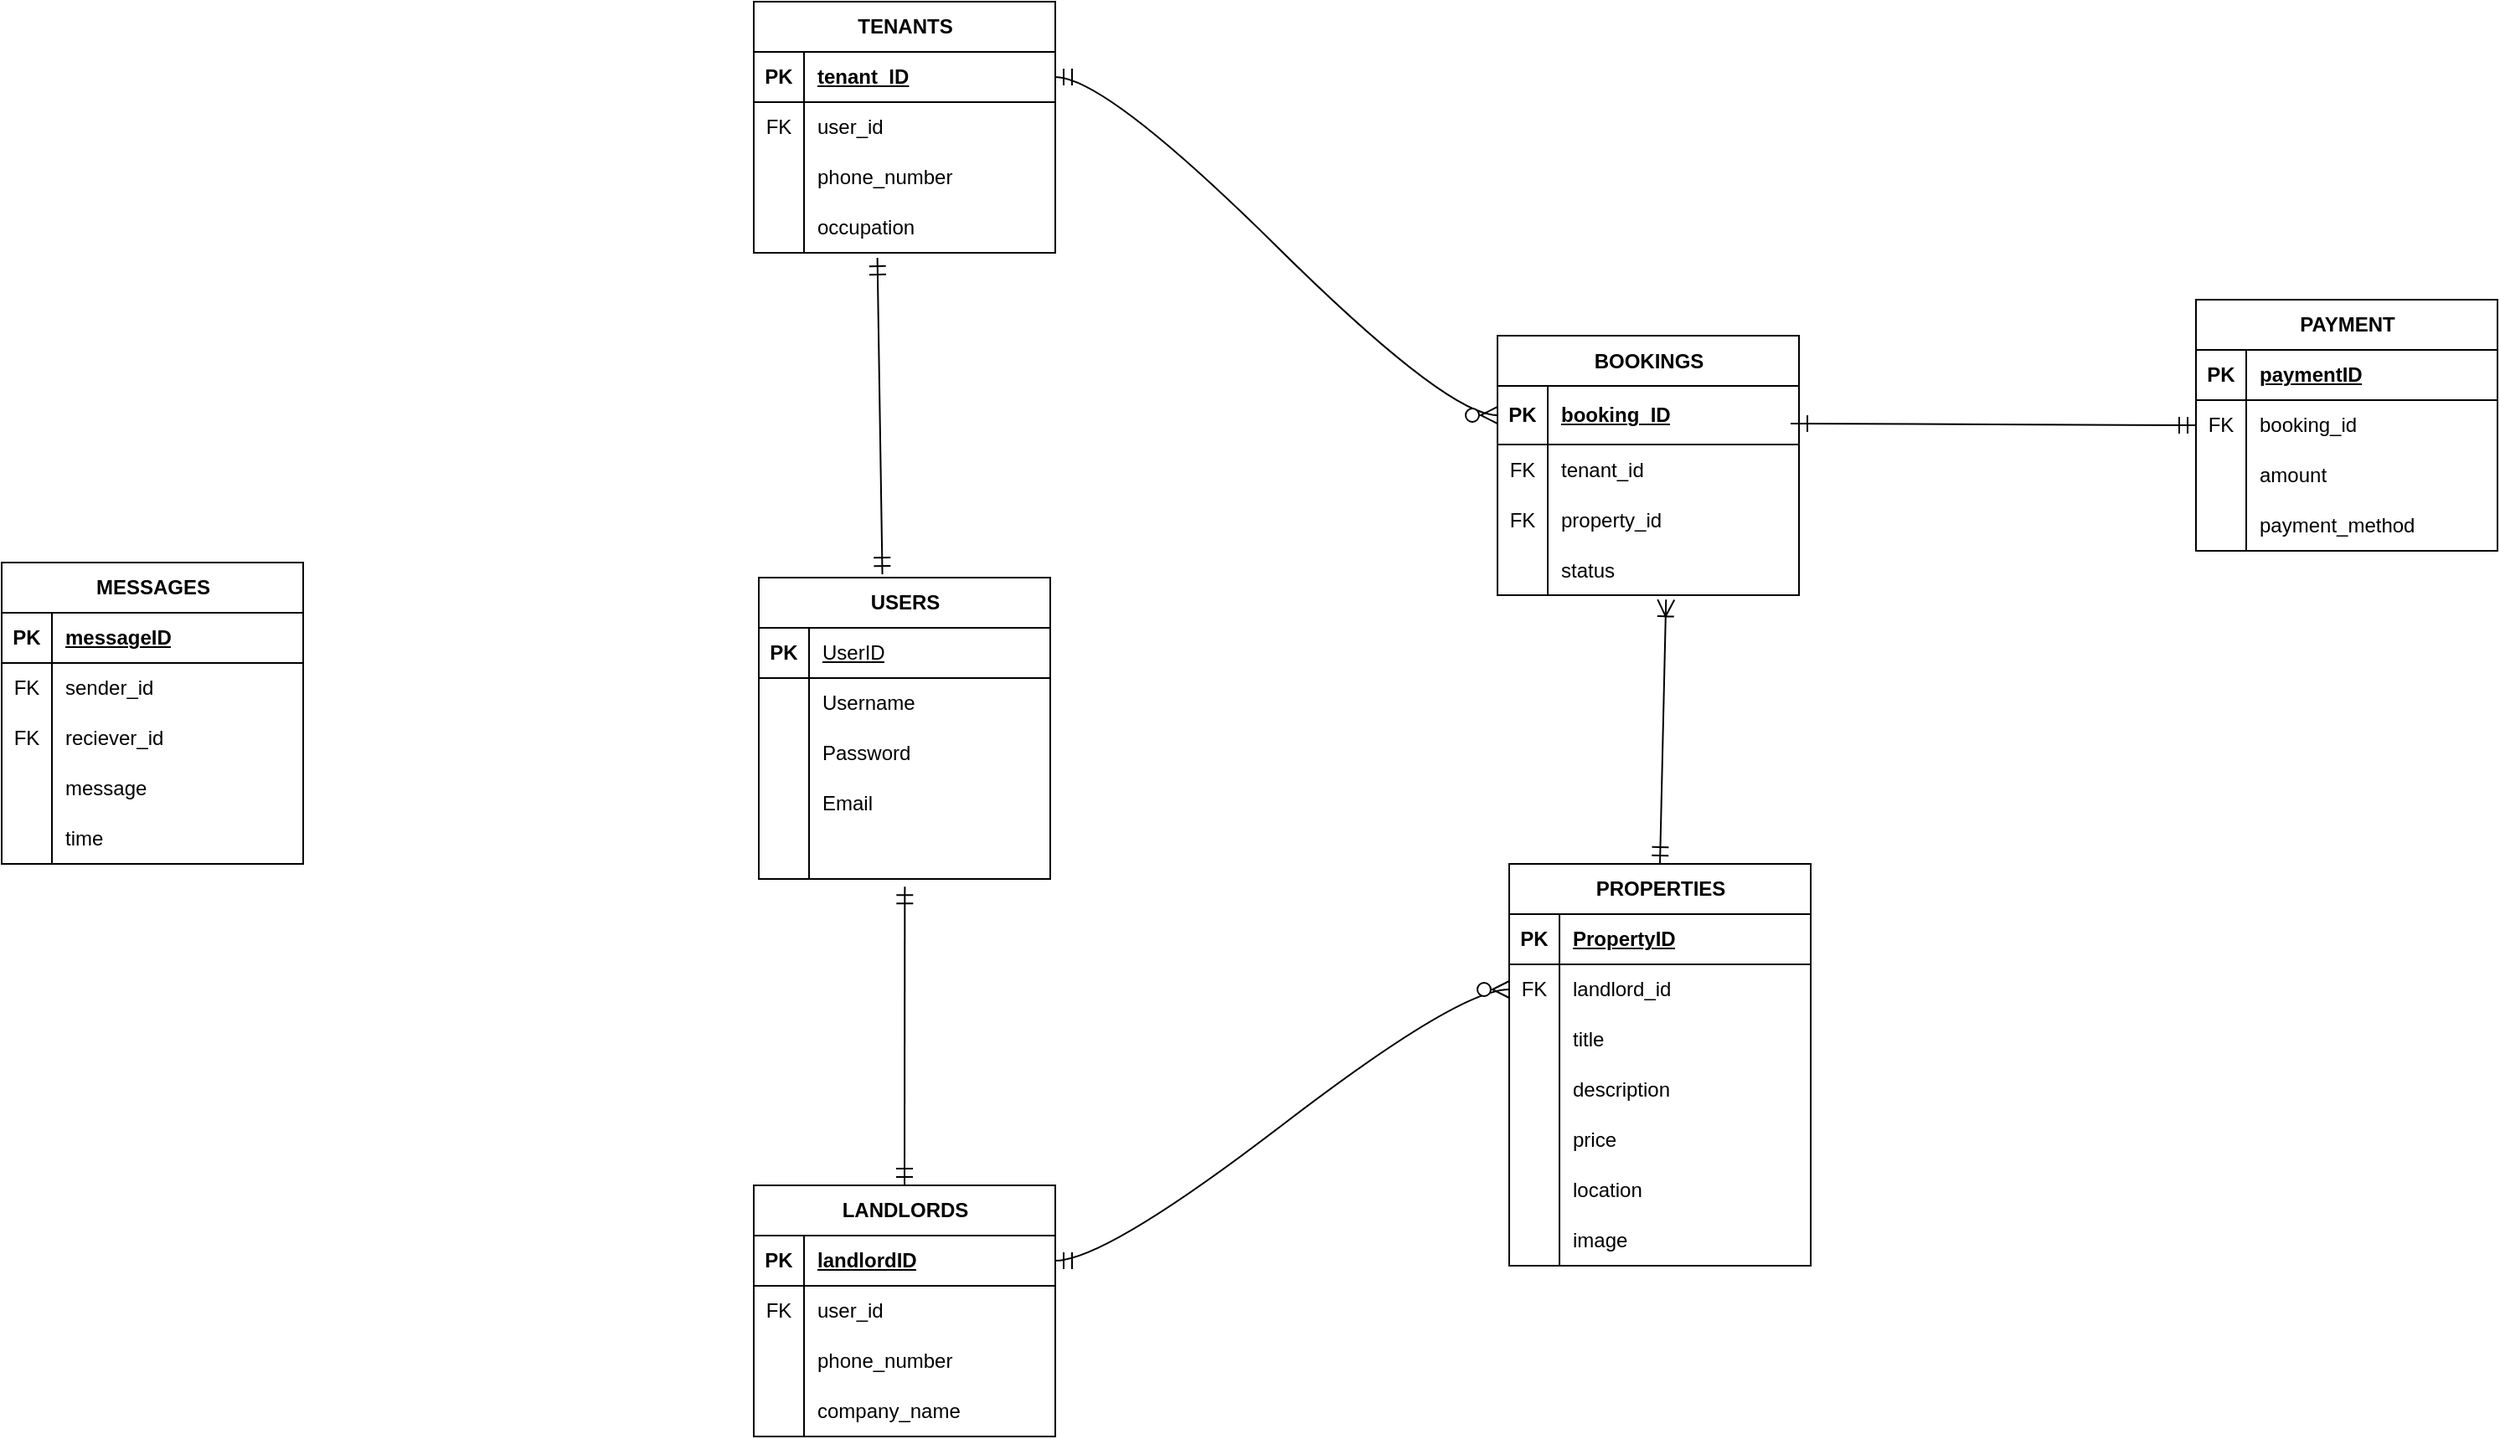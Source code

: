 <mxfile version="26.2.12">
  <diagram name="Page-1" id="bL6mnEw5N5MJRJalQswi">
    <mxGraphModel dx="3236" dy="1549" grid="0" gridSize="10" guides="1" tooltips="1" connect="1" arrows="1" fold="1" page="0" pageScale="1" pageWidth="850" pageHeight="1100" math="0" shadow="0">
      <root>
        <mxCell id="0" />
        <mxCell id="1" parent="0" />
        <mxCell id="bXJoFCxg1fpCv6aaOaiF-18" value="PROPERTIES" style="shape=table;startSize=30;container=1;collapsible=1;childLayout=tableLayout;fixedRows=1;rowLines=0;fontStyle=1;align=center;resizeLast=1;html=1;" vertex="1" parent="1">
          <mxGeometry x="-69" y="135" width="180" height="240" as="geometry" />
        </mxCell>
        <mxCell id="bXJoFCxg1fpCv6aaOaiF-19" value="" style="shape=tableRow;horizontal=0;startSize=0;swimlaneHead=0;swimlaneBody=0;fillColor=none;collapsible=0;dropTarget=0;points=[[0,0.5],[1,0.5]];portConstraint=eastwest;top=0;left=0;right=0;bottom=1;" vertex="1" parent="bXJoFCxg1fpCv6aaOaiF-18">
          <mxGeometry y="30" width="180" height="30" as="geometry" />
        </mxCell>
        <mxCell id="bXJoFCxg1fpCv6aaOaiF-20" value="PK" style="shape=partialRectangle;connectable=0;fillColor=none;top=0;left=0;bottom=0;right=0;fontStyle=1;overflow=hidden;whiteSpace=wrap;html=1;" vertex="1" parent="bXJoFCxg1fpCv6aaOaiF-19">
          <mxGeometry width="30" height="30" as="geometry">
            <mxRectangle width="30" height="30" as="alternateBounds" />
          </mxGeometry>
        </mxCell>
        <mxCell id="bXJoFCxg1fpCv6aaOaiF-21" value="PropertyID" style="shape=partialRectangle;connectable=0;fillColor=none;top=0;left=0;bottom=0;right=0;align=left;spacingLeft=6;fontStyle=5;overflow=hidden;whiteSpace=wrap;html=1;" vertex="1" parent="bXJoFCxg1fpCv6aaOaiF-19">
          <mxGeometry x="30" width="150" height="30" as="geometry">
            <mxRectangle width="150" height="30" as="alternateBounds" />
          </mxGeometry>
        </mxCell>
        <mxCell id="bXJoFCxg1fpCv6aaOaiF-22" value="" style="shape=tableRow;horizontal=0;startSize=0;swimlaneHead=0;swimlaneBody=0;fillColor=none;collapsible=0;dropTarget=0;points=[[0,0.5],[1,0.5]];portConstraint=eastwest;top=0;left=0;right=0;bottom=0;" vertex="1" parent="bXJoFCxg1fpCv6aaOaiF-18">
          <mxGeometry y="60" width="180" height="30" as="geometry" />
        </mxCell>
        <mxCell id="bXJoFCxg1fpCv6aaOaiF-23" value="FK" style="shape=partialRectangle;connectable=0;fillColor=none;top=0;left=0;bottom=0;right=0;editable=1;overflow=hidden;whiteSpace=wrap;html=1;" vertex="1" parent="bXJoFCxg1fpCv6aaOaiF-22">
          <mxGeometry width="30" height="30" as="geometry">
            <mxRectangle width="30" height="30" as="alternateBounds" />
          </mxGeometry>
        </mxCell>
        <mxCell id="bXJoFCxg1fpCv6aaOaiF-24" value="landlord_id" style="shape=partialRectangle;connectable=0;fillColor=none;top=0;left=0;bottom=0;right=0;align=left;spacingLeft=6;overflow=hidden;whiteSpace=wrap;html=1;" vertex="1" parent="bXJoFCxg1fpCv6aaOaiF-22">
          <mxGeometry x="30" width="150" height="30" as="geometry">
            <mxRectangle width="150" height="30" as="alternateBounds" />
          </mxGeometry>
        </mxCell>
        <mxCell id="bXJoFCxg1fpCv6aaOaiF-25" value="" style="shape=tableRow;horizontal=0;startSize=0;swimlaneHead=0;swimlaneBody=0;fillColor=none;collapsible=0;dropTarget=0;points=[[0,0.5],[1,0.5]];portConstraint=eastwest;top=0;left=0;right=0;bottom=0;" vertex="1" parent="bXJoFCxg1fpCv6aaOaiF-18">
          <mxGeometry y="90" width="180" height="30" as="geometry" />
        </mxCell>
        <mxCell id="bXJoFCxg1fpCv6aaOaiF-26" value="" style="shape=partialRectangle;connectable=0;fillColor=none;top=0;left=0;bottom=0;right=0;editable=1;overflow=hidden;whiteSpace=wrap;html=1;" vertex="1" parent="bXJoFCxg1fpCv6aaOaiF-25">
          <mxGeometry width="30" height="30" as="geometry">
            <mxRectangle width="30" height="30" as="alternateBounds" />
          </mxGeometry>
        </mxCell>
        <mxCell id="bXJoFCxg1fpCv6aaOaiF-27" value="title" style="shape=partialRectangle;connectable=0;fillColor=none;top=0;left=0;bottom=0;right=0;align=left;spacingLeft=6;overflow=hidden;whiteSpace=wrap;html=1;" vertex="1" parent="bXJoFCxg1fpCv6aaOaiF-25">
          <mxGeometry x="30" width="150" height="30" as="geometry">
            <mxRectangle width="150" height="30" as="alternateBounds" />
          </mxGeometry>
        </mxCell>
        <mxCell id="bXJoFCxg1fpCv6aaOaiF-28" value="" style="shape=tableRow;horizontal=0;startSize=0;swimlaneHead=0;swimlaneBody=0;fillColor=none;collapsible=0;dropTarget=0;points=[[0,0.5],[1,0.5]];portConstraint=eastwest;top=0;left=0;right=0;bottom=0;" vertex="1" parent="bXJoFCxg1fpCv6aaOaiF-18">
          <mxGeometry y="120" width="180" height="30" as="geometry" />
        </mxCell>
        <mxCell id="bXJoFCxg1fpCv6aaOaiF-29" value="" style="shape=partialRectangle;connectable=0;fillColor=none;top=0;left=0;bottom=0;right=0;editable=1;overflow=hidden;whiteSpace=wrap;html=1;" vertex="1" parent="bXJoFCxg1fpCv6aaOaiF-28">
          <mxGeometry width="30" height="30" as="geometry">
            <mxRectangle width="30" height="30" as="alternateBounds" />
          </mxGeometry>
        </mxCell>
        <mxCell id="bXJoFCxg1fpCv6aaOaiF-30" value="description" style="shape=partialRectangle;connectable=0;fillColor=none;top=0;left=0;bottom=0;right=0;align=left;spacingLeft=6;overflow=hidden;whiteSpace=wrap;html=1;" vertex="1" parent="bXJoFCxg1fpCv6aaOaiF-28">
          <mxGeometry x="30" width="150" height="30" as="geometry">
            <mxRectangle width="150" height="30" as="alternateBounds" />
          </mxGeometry>
        </mxCell>
        <mxCell id="bXJoFCxg1fpCv6aaOaiF-50" value="" style="shape=tableRow;horizontal=0;startSize=0;swimlaneHead=0;swimlaneBody=0;fillColor=none;collapsible=0;dropTarget=0;points=[[0,0.5],[1,0.5]];portConstraint=eastwest;top=0;left=0;right=0;bottom=0;" vertex="1" parent="bXJoFCxg1fpCv6aaOaiF-18">
          <mxGeometry y="150" width="180" height="30" as="geometry" />
        </mxCell>
        <mxCell id="bXJoFCxg1fpCv6aaOaiF-51" value="" style="shape=partialRectangle;connectable=0;fillColor=none;top=0;left=0;bottom=0;right=0;editable=1;overflow=hidden;whiteSpace=wrap;html=1;" vertex="1" parent="bXJoFCxg1fpCv6aaOaiF-50">
          <mxGeometry width="30" height="30" as="geometry">
            <mxRectangle width="30" height="30" as="alternateBounds" />
          </mxGeometry>
        </mxCell>
        <mxCell id="bXJoFCxg1fpCv6aaOaiF-52" value="price" style="shape=partialRectangle;connectable=0;fillColor=none;top=0;left=0;bottom=0;right=0;align=left;spacingLeft=6;overflow=hidden;whiteSpace=wrap;html=1;" vertex="1" parent="bXJoFCxg1fpCv6aaOaiF-50">
          <mxGeometry x="30" width="150" height="30" as="geometry">
            <mxRectangle width="150" height="30" as="alternateBounds" />
          </mxGeometry>
        </mxCell>
        <mxCell id="bXJoFCxg1fpCv6aaOaiF-53" value="" style="shape=tableRow;horizontal=0;startSize=0;swimlaneHead=0;swimlaneBody=0;fillColor=none;collapsible=0;dropTarget=0;points=[[0,0.5],[1,0.5]];portConstraint=eastwest;top=0;left=0;right=0;bottom=0;" vertex="1" parent="bXJoFCxg1fpCv6aaOaiF-18">
          <mxGeometry y="180" width="180" height="30" as="geometry" />
        </mxCell>
        <mxCell id="bXJoFCxg1fpCv6aaOaiF-54" value="" style="shape=partialRectangle;connectable=0;fillColor=none;top=0;left=0;bottom=0;right=0;editable=1;overflow=hidden;whiteSpace=wrap;html=1;" vertex="1" parent="bXJoFCxg1fpCv6aaOaiF-53">
          <mxGeometry width="30" height="30" as="geometry">
            <mxRectangle width="30" height="30" as="alternateBounds" />
          </mxGeometry>
        </mxCell>
        <mxCell id="bXJoFCxg1fpCv6aaOaiF-55" value="location" style="shape=partialRectangle;connectable=0;fillColor=none;top=0;left=0;bottom=0;right=0;align=left;spacingLeft=6;overflow=hidden;whiteSpace=wrap;html=1;" vertex="1" parent="bXJoFCxg1fpCv6aaOaiF-53">
          <mxGeometry x="30" width="150" height="30" as="geometry">
            <mxRectangle width="150" height="30" as="alternateBounds" />
          </mxGeometry>
        </mxCell>
        <mxCell id="bXJoFCxg1fpCv6aaOaiF-56" value="" style="shape=tableRow;horizontal=0;startSize=0;swimlaneHead=0;swimlaneBody=0;fillColor=none;collapsible=0;dropTarget=0;points=[[0,0.5],[1,0.5]];portConstraint=eastwest;top=0;left=0;right=0;bottom=0;" vertex="1" parent="bXJoFCxg1fpCv6aaOaiF-18">
          <mxGeometry y="210" width="180" height="30" as="geometry" />
        </mxCell>
        <mxCell id="bXJoFCxg1fpCv6aaOaiF-57" value="" style="shape=partialRectangle;connectable=0;fillColor=none;top=0;left=0;bottom=0;right=0;editable=1;overflow=hidden;whiteSpace=wrap;html=1;" vertex="1" parent="bXJoFCxg1fpCv6aaOaiF-56">
          <mxGeometry width="30" height="30" as="geometry">
            <mxRectangle width="30" height="30" as="alternateBounds" />
          </mxGeometry>
        </mxCell>
        <mxCell id="bXJoFCxg1fpCv6aaOaiF-58" value="image" style="shape=partialRectangle;connectable=0;fillColor=none;top=0;left=0;bottom=0;right=0;align=left;spacingLeft=6;overflow=hidden;whiteSpace=wrap;html=1;" vertex="1" parent="bXJoFCxg1fpCv6aaOaiF-56">
          <mxGeometry x="30" width="150" height="30" as="geometry">
            <mxRectangle width="150" height="30" as="alternateBounds" />
          </mxGeometry>
        </mxCell>
        <mxCell id="bXJoFCxg1fpCv6aaOaiF-59" value="PAYMENT" style="shape=table;startSize=30;container=1;collapsible=1;childLayout=tableLayout;fixedRows=1;rowLines=0;fontStyle=1;align=center;resizeLast=1;html=1;" vertex="1" parent="1">
          <mxGeometry x="341" y="-202" width="180" height="150" as="geometry" />
        </mxCell>
        <mxCell id="bXJoFCxg1fpCv6aaOaiF-60" value="" style="shape=tableRow;horizontal=0;startSize=0;swimlaneHead=0;swimlaneBody=0;fillColor=none;collapsible=0;dropTarget=0;points=[[0,0.5],[1,0.5]];portConstraint=eastwest;top=0;left=0;right=0;bottom=1;" vertex="1" parent="bXJoFCxg1fpCv6aaOaiF-59">
          <mxGeometry y="30" width="180" height="30" as="geometry" />
        </mxCell>
        <mxCell id="bXJoFCxg1fpCv6aaOaiF-61" value="PK" style="shape=partialRectangle;connectable=0;fillColor=none;top=0;left=0;bottom=0;right=0;fontStyle=1;overflow=hidden;whiteSpace=wrap;html=1;" vertex="1" parent="bXJoFCxg1fpCv6aaOaiF-60">
          <mxGeometry width="30" height="30" as="geometry">
            <mxRectangle width="30" height="30" as="alternateBounds" />
          </mxGeometry>
        </mxCell>
        <mxCell id="bXJoFCxg1fpCv6aaOaiF-62" value="paymentID" style="shape=partialRectangle;connectable=0;fillColor=none;top=0;left=0;bottom=0;right=0;align=left;spacingLeft=6;fontStyle=5;overflow=hidden;whiteSpace=wrap;html=1;" vertex="1" parent="bXJoFCxg1fpCv6aaOaiF-60">
          <mxGeometry x="30" width="150" height="30" as="geometry">
            <mxRectangle width="150" height="30" as="alternateBounds" />
          </mxGeometry>
        </mxCell>
        <mxCell id="bXJoFCxg1fpCv6aaOaiF-63" value="" style="shape=tableRow;horizontal=0;startSize=0;swimlaneHead=0;swimlaneBody=0;fillColor=none;collapsible=0;dropTarget=0;points=[[0,0.5],[1,0.5]];portConstraint=eastwest;top=0;left=0;right=0;bottom=0;" vertex="1" parent="bXJoFCxg1fpCv6aaOaiF-59">
          <mxGeometry y="60" width="180" height="30" as="geometry" />
        </mxCell>
        <mxCell id="bXJoFCxg1fpCv6aaOaiF-64" value="FK" style="shape=partialRectangle;connectable=0;fillColor=none;top=0;left=0;bottom=0;right=0;editable=1;overflow=hidden;whiteSpace=wrap;html=1;" vertex="1" parent="bXJoFCxg1fpCv6aaOaiF-63">
          <mxGeometry width="30" height="30" as="geometry">
            <mxRectangle width="30" height="30" as="alternateBounds" />
          </mxGeometry>
        </mxCell>
        <mxCell id="bXJoFCxg1fpCv6aaOaiF-65" value="booking_id" style="shape=partialRectangle;connectable=0;fillColor=none;top=0;left=0;bottom=0;right=0;align=left;spacingLeft=6;overflow=hidden;whiteSpace=wrap;html=1;" vertex="1" parent="bXJoFCxg1fpCv6aaOaiF-63">
          <mxGeometry x="30" width="150" height="30" as="geometry">
            <mxRectangle width="150" height="30" as="alternateBounds" />
          </mxGeometry>
        </mxCell>
        <mxCell id="bXJoFCxg1fpCv6aaOaiF-66" value="" style="shape=tableRow;horizontal=0;startSize=0;swimlaneHead=0;swimlaneBody=0;fillColor=none;collapsible=0;dropTarget=0;points=[[0,0.5],[1,0.5]];portConstraint=eastwest;top=0;left=0;right=0;bottom=0;" vertex="1" parent="bXJoFCxg1fpCv6aaOaiF-59">
          <mxGeometry y="90" width="180" height="30" as="geometry" />
        </mxCell>
        <mxCell id="bXJoFCxg1fpCv6aaOaiF-67" value="" style="shape=partialRectangle;connectable=0;fillColor=none;top=0;left=0;bottom=0;right=0;editable=1;overflow=hidden;whiteSpace=wrap;html=1;" vertex="1" parent="bXJoFCxg1fpCv6aaOaiF-66">
          <mxGeometry width="30" height="30" as="geometry">
            <mxRectangle width="30" height="30" as="alternateBounds" />
          </mxGeometry>
        </mxCell>
        <mxCell id="bXJoFCxg1fpCv6aaOaiF-68" value="amount" style="shape=partialRectangle;connectable=0;fillColor=none;top=0;left=0;bottom=0;right=0;align=left;spacingLeft=6;overflow=hidden;whiteSpace=wrap;html=1;" vertex="1" parent="bXJoFCxg1fpCv6aaOaiF-66">
          <mxGeometry x="30" width="150" height="30" as="geometry">
            <mxRectangle width="150" height="30" as="alternateBounds" />
          </mxGeometry>
        </mxCell>
        <mxCell id="bXJoFCxg1fpCv6aaOaiF-69" value="" style="shape=tableRow;horizontal=0;startSize=0;swimlaneHead=0;swimlaneBody=0;fillColor=none;collapsible=0;dropTarget=0;points=[[0,0.5],[1,0.5]];portConstraint=eastwest;top=0;left=0;right=0;bottom=0;" vertex="1" parent="bXJoFCxg1fpCv6aaOaiF-59">
          <mxGeometry y="120" width="180" height="30" as="geometry" />
        </mxCell>
        <mxCell id="bXJoFCxg1fpCv6aaOaiF-70" value="" style="shape=partialRectangle;connectable=0;fillColor=none;top=0;left=0;bottom=0;right=0;editable=1;overflow=hidden;whiteSpace=wrap;html=1;" vertex="1" parent="bXJoFCxg1fpCv6aaOaiF-69">
          <mxGeometry width="30" height="30" as="geometry">
            <mxRectangle width="30" height="30" as="alternateBounds" />
          </mxGeometry>
        </mxCell>
        <mxCell id="bXJoFCxg1fpCv6aaOaiF-71" value="payment_method" style="shape=partialRectangle;connectable=0;fillColor=none;top=0;left=0;bottom=0;right=0;align=left;spacingLeft=6;overflow=hidden;whiteSpace=wrap;html=1;" vertex="1" parent="bXJoFCxg1fpCv6aaOaiF-69">
          <mxGeometry x="30" width="150" height="30" as="geometry">
            <mxRectangle width="150" height="30" as="alternateBounds" />
          </mxGeometry>
        </mxCell>
        <mxCell id="bXJoFCxg1fpCv6aaOaiF-72" value="MESSAGES" style="shape=table;startSize=30;container=1;collapsible=1;childLayout=tableLayout;fixedRows=1;rowLines=0;fontStyle=1;align=center;resizeLast=1;html=1;" vertex="1" parent="1">
          <mxGeometry x="-969" y="-45" width="180" height="180" as="geometry" />
        </mxCell>
        <mxCell id="bXJoFCxg1fpCv6aaOaiF-73" value="" style="shape=tableRow;horizontal=0;startSize=0;swimlaneHead=0;swimlaneBody=0;fillColor=none;collapsible=0;dropTarget=0;points=[[0,0.5],[1,0.5]];portConstraint=eastwest;top=0;left=0;right=0;bottom=1;" vertex="1" parent="bXJoFCxg1fpCv6aaOaiF-72">
          <mxGeometry y="30" width="180" height="30" as="geometry" />
        </mxCell>
        <mxCell id="bXJoFCxg1fpCv6aaOaiF-74" value="PK" style="shape=partialRectangle;connectable=0;fillColor=none;top=0;left=0;bottom=0;right=0;fontStyle=1;overflow=hidden;whiteSpace=wrap;html=1;" vertex="1" parent="bXJoFCxg1fpCv6aaOaiF-73">
          <mxGeometry width="30" height="30" as="geometry">
            <mxRectangle width="30" height="30" as="alternateBounds" />
          </mxGeometry>
        </mxCell>
        <mxCell id="bXJoFCxg1fpCv6aaOaiF-75" value="messageID" style="shape=partialRectangle;connectable=0;fillColor=none;top=0;left=0;bottom=0;right=0;align=left;spacingLeft=6;fontStyle=5;overflow=hidden;whiteSpace=wrap;html=1;" vertex="1" parent="bXJoFCxg1fpCv6aaOaiF-73">
          <mxGeometry x="30" width="150" height="30" as="geometry">
            <mxRectangle width="150" height="30" as="alternateBounds" />
          </mxGeometry>
        </mxCell>
        <mxCell id="bXJoFCxg1fpCv6aaOaiF-76" value="" style="shape=tableRow;horizontal=0;startSize=0;swimlaneHead=0;swimlaneBody=0;fillColor=none;collapsible=0;dropTarget=0;points=[[0,0.5],[1,0.5]];portConstraint=eastwest;top=0;left=0;right=0;bottom=0;" vertex="1" parent="bXJoFCxg1fpCv6aaOaiF-72">
          <mxGeometry y="60" width="180" height="30" as="geometry" />
        </mxCell>
        <mxCell id="bXJoFCxg1fpCv6aaOaiF-77" value="FK" style="shape=partialRectangle;connectable=0;fillColor=none;top=0;left=0;bottom=0;right=0;editable=1;overflow=hidden;whiteSpace=wrap;html=1;" vertex="1" parent="bXJoFCxg1fpCv6aaOaiF-76">
          <mxGeometry width="30" height="30" as="geometry">
            <mxRectangle width="30" height="30" as="alternateBounds" />
          </mxGeometry>
        </mxCell>
        <mxCell id="bXJoFCxg1fpCv6aaOaiF-78" value="sender_id" style="shape=partialRectangle;connectable=0;fillColor=none;top=0;left=0;bottom=0;right=0;align=left;spacingLeft=6;overflow=hidden;whiteSpace=wrap;html=1;" vertex="1" parent="bXJoFCxg1fpCv6aaOaiF-76">
          <mxGeometry x="30" width="150" height="30" as="geometry">
            <mxRectangle width="150" height="30" as="alternateBounds" />
          </mxGeometry>
        </mxCell>
        <mxCell id="bXJoFCxg1fpCv6aaOaiF-79" value="" style="shape=tableRow;horizontal=0;startSize=0;swimlaneHead=0;swimlaneBody=0;fillColor=none;collapsible=0;dropTarget=0;points=[[0,0.5],[1,0.5]];portConstraint=eastwest;top=0;left=0;right=0;bottom=0;" vertex="1" parent="bXJoFCxg1fpCv6aaOaiF-72">
          <mxGeometry y="90" width="180" height="30" as="geometry" />
        </mxCell>
        <mxCell id="bXJoFCxg1fpCv6aaOaiF-80" value="FK" style="shape=partialRectangle;connectable=0;fillColor=none;top=0;left=0;bottom=0;right=0;editable=1;overflow=hidden;whiteSpace=wrap;html=1;" vertex="1" parent="bXJoFCxg1fpCv6aaOaiF-79">
          <mxGeometry width="30" height="30" as="geometry">
            <mxRectangle width="30" height="30" as="alternateBounds" />
          </mxGeometry>
        </mxCell>
        <mxCell id="bXJoFCxg1fpCv6aaOaiF-81" value="reciever_id" style="shape=partialRectangle;connectable=0;fillColor=none;top=0;left=0;bottom=0;right=0;align=left;spacingLeft=6;overflow=hidden;whiteSpace=wrap;html=1;" vertex="1" parent="bXJoFCxg1fpCv6aaOaiF-79">
          <mxGeometry x="30" width="150" height="30" as="geometry">
            <mxRectangle width="150" height="30" as="alternateBounds" />
          </mxGeometry>
        </mxCell>
        <mxCell id="bXJoFCxg1fpCv6aaOaiF-82" value="" style="shape=tableRow;horizontal=0;startSize=0;swimlaneHead=0;swimlaneBody=0;fillColor=none;collapsible=0;dropTarget=0;points=[[0,0.5],[1,0.5]];portConstraint=eastwest;top=0;left=0;right=0;bottom=0;" vertex="1" parent="bXJoFCxg1fpCv6aaOaiF-72">
          <mxGeometry y="120" width="180" height="30" as="geometry" />
        </mxCell>
        <mxCell id="bXJoFCxg1fpCv6aaOaiF-83" value="" style="shape=partialRectangle;connectable=0;fillColor=none;top=0;left=0;bottom=0;right=0;editable=1;overflow=hidden;whiteSpace=wrap;html=1;" vertex="1" parent="bXJoFCxg1fpCv6aaOaiF-82">
          <mxGeometry width="30" height="30" as="geometry">
            <mxRectangle width="30" height="30" as="alternateBounds" />
          </mxGeometry>
        </mxCell>
        <mxCell id="bXJoFCxg1fpCv6aaOaiF-84" value="message" style="shape=partialRectangle;connectable=0;fillColor=none;top=0;left=0;bottom=0;right=0;align=left;spacingLeft=6;overflow=hidden;whiteSpace=wrap;html=1;" vertex="1" parent="bXJoFCxg1fpCv6aaOaiF-82">
          <mxGeometry x="30" width="150" height="30" as="geometry">
            <mxRectangle width="150" height="30" as="alternateBounds" />
          </mxGeometry>
        </mxCell>
        <mxCell id="bXJoFCxg1fpCv6aaOaiF-85" value="" style="shape=tableRow;horizontal=0;startSize=0;swimlaneHead=0;swimlaneBody=0;fillColor=none;collapsible=0;dropTarget=0;points=[[0,0.5],[1,0.5]];portConstraint=eastwest;top=0;left=0;right=0;bottom=0;" vertex="1" parent="bXJoFCxg1fpCv6aaOaiF-72">
          <mxGeometry y="150" width="180" height="30" as="geometry" />
        </mxCell>
        <mxCell id="bXJoFCxg1fpCv6aaOaiF-86" value="" style="shape=partialRectangle;connectable=0;fillColor=none;top=0;left=0;bottom=0;right=0;editable=1;overflow=hidden;whiteSpace=wrap;html=1;" vertex="1" parent="bXJoFCxg1fpCv6aaOaiF-85">
          <mxGeometry width="30" height="30" as="geometry">
            <mxRectangle width="30" height="30" as="alternateBounds" />
          </mxGeometry>
        </mxCell>
        <mxCell id="bXJoFCxg1fpCv6aaOaiF-87" value="time" style="shape=partialRectangle;connectable=0;fillColor=none;top=0;left=0;bottom=0;right=0;align=left;spacingLeft=6;overflow=hidden;whiteSpace=wrap;html=1;" vertex="1" parent="bXJoFCxg1fpCv6aaOaiF-85">
          <mxGeometry x="30" width="150" height="30" as="geometry">
            <mxRectangle width="150" height="30" as="alternateBounds" />
          </mxGeometry>
        </mxCell>
        <mxCell id="bXJoFCxg1fpCv6aaOaiF-91" style="edgeStyle=none;curved=1;rounded=0;orthogonalLoop=1;jettySize=auto;html=1;exitX=0.25;exitY=0;exitDx=0;exitDy=0;fontSize=12;startSize=8;endSize=8;" edge="1" parent="1" source="bXJoFCxg1fpCv6aaOaiF-18" target="bXJoFCxg1fpCv6aaOaiF-18">
          <mxGeometry relative="1" as="geometry" />
        </mxCell>
        <mxCell id="bXJoFCxg1fpCv6aaOaiF-1" value="USERS" style="shape=table;startSize=30;container=1;collapsible=1;childLayout=tableLayout;fixedRows=1;rowLines=0;fontStyle=1;align=center;resizeLast=1;html=1;" vertex="1" parent="1">
          <mxGeometry x="-517" y="-36" width="174" height="180" as="geometry" />
        </mxCell>
        <mxCell id="bXJoFCxg1fpCv6aaOaiF-2" value="" style="shape=tableRow;horizontal=0;startSize=0;swimlaneHead=0;swimlaneBody=0;fillColor=none;collapsible=0;dropTarget=0;points=[[0,0.5],[1,0.5]];portConstraint=eastwest;top=0;left=0;right=0;bottom=1;" vertex="1" parent="bXJoFCxg1fpCv6aaOaiF-1">
          <mxGeometry y="30" width="174" height="30" as="geometry" />
        </mxCell>
        <mxCell id="bXJoFCxg1fpCv6aaOaiF-3" value="PK" style="shape=partialRectangle;connectable=0;fillColor=none;top=0;left=0;bottom=0;right=0;fontStyle=1;overflow=hidden;whiteSpace=wrap;html=1;" vertex="1" parent="bXJoFCxg1fpCv6aaOaiF-2">
          <mxGeometry width="30" height="30" as="geometry">
            <mxRectangle width="30" height="30" as="alternateBounds" />
          </mxGeometry>
        </mxCell>
        <mxCell id="bXJoFCxg1fpCv6aaOaiF-4" value="&lt;span style=&quot;font-weight: 400;&quot;&gt;UserID&lt;/span&gt;" style="shape=partialRectangle;connectable=0;fillColor=none;top=0;left=0;bottom=0;right=0;align=left;spacingLeft=6;fontStyle=5;overflow=hidden;whiteSpace=wrap;html=1;" vertex="1" parent="bXJoFCxg1fpCv6aaOaiF-2">
          <mxGeometry x="30" width="144" height="30" as="geometry">
            <mxRectangle width="144" height="30" as="alternateBounds" />
          </mxGeometry>
        </mxCell>
        <mxCell id="bXJoFCxg1fpCv6aaOaiF-5" value="" style="shape=tableRow;horizontal=0;startSize=0;swimlaneHead=0;swimlaneBody=0;fillColor=none;collapsible=0;dropTarget=0;points=[[0,0.5],[1,0.5]];portConstraint=eastwest;top=0;left=0;right=0;bottom=0;" vertex="1" parent="bXJoFCxg1fpCv6aaOaiF-1">
          <mxGeometry y="60" width="174" height="30" as="geometry" />
        </mxCell>
        <mxCell id="bXJoFCxg1fpCv6aaOaiF-6" value="" style="shape=partialRectangle;connectable=0;fillColor=none;top=0;left=0;bottom=0;right=0;editable=1;overflow=hidden;whiteSpace=wrap;html=1;" vertex="1" parent="bXJoFCxg1fpCv6aaOaiF-5">
          <mxGeometry width="30" height="30" as="geometry">
            <mxRectangle width="30" height="30" as="alternateBounds" />
          </mxGeometry>
        </mxCell>
        <mxCell id="bXJoFCxg1fpCv6aaOaiF-7" value="Username" style="shape=partialRectangle;connectable=0;fillColor=none;top=0;left=0;bottom=0;right=0;align=left;spacingLeft=6;overflow=hidden;whiteSpace=wrap;html=1;" vertex="1" parent="bXJoFCxg1fpCv6aaOaiF-5">
          <mxGeometry x="30" width="144" height="30" as="geometry">
            <mxRectangle width="144" height="30" as="alternateBounds" />
          </mxGeometry>
        </mxCell>
        <mxCell id="bXJoFCxg1fpCv6aaOaiF-8" value="" style="shape=tableRow;horizontal=0;startSize=0;swimlaneHead=0;swimlaneBody=0;fillColor=none;collapsible=0;dropTarget=0;points=[[0,0.5],[1,0.5]];portConstraint=eastwest;top=0;left=0;right=0;bottom=0;" vertex="1" parent="bXJoFCxg1fpCv6aaOaiF-1">
          <mxGeometry y="90" width="174" height="30" as="geometry" />
        </mxCell>
        <mxCell id="bXJoFCxg1fpCv6aaOaiF-9" value="" style="shape=partialRectangle;connectable=0;fillColor=none;top=0;left=0;bottom=0;right=0;editable=1;overflow=hidden;whiteSpace=wrap;html=1;" vertex="1" parent="bXJoFCxg1fpCv6aaOaiF-8">
          <mxGeometry width="30" height="30" as="geometry">
            <mxRectangle width="30" height="30" as="alternateBounds" />
          </mxGeometry>
        </mxCell>
        <mxCell id="bXJoFCxg1fpCv6aaOaiF-10" value="Password" style="shape=partialRectangle;connectable=0;fillColor=none;top=0;left=0;bottom=0;right=0;align=left;spacingLeft=6;overflow=hidden;whiteSpace=wrap;html=1;" vertex="1" parent="bXJoFCxg1fpCv6aaOaiF-8">
          <mxGeometry x="30" width="144" height="30" as="geometry">
            <mxRectangle width="144" height="30" as="alternateBounds" />
          </mxGeometry>
        </mxCell>
        <mxCell id="bXJoFCxg1fpCv6aaOaiF-11" value="" style="shape=tableRow;horizontal=0;startSize=0;swimlaneHead=0;swimlaneBody=0;fillColor=none;collapsible=0;dropTarget=0;points=[[0,0.5],[1,0.5]];portConstraint=eastwest;top=0;left=0;right=0;bottom=0;" vertex="1" parent="bXJoFCxg1fpCv6aaOaiF-1">
          <mxGeometry y="120" width="174" height="30" as="geometry" />
        </mxCell>
        <mxCell id="bXJoFCxg1fpCv6aaOaiF-12" value="" style="shape=partialRectangle;connectable=0;fillColor=none;top=0;left=0;bottom=0;right=0;editable=1;overflow=hidden;whiteSpace=wrap;html=1;" vertex="1" parent="bXJoFCxg1fpCv6aaOaiF-11">
          <mxGeometry width="30" height="30" as="geometry">
            <mxRectangle width="30" height="30" as="alternateBounds" />
          </mxGeometry>
        </mxCell>
        <mxCell id="bXJoFCxg1fpCv6aaOaiF-13" value="Email" style="shape=partialRectangle;connectable=0;fillColor=none;top=0;left=0;bottom=0;right=0;align=left;spacingLeft=6;overflow=hidden;whiteSpace=wrap;html=1;" vertex="1" parent="bXJoFCxg1fpCv6aaOaiF-11">
          <mxGeometry x="30" width="144" height="30" as="geometry">
            <mxRectangle width="144" height="30" as="alternateBounds" />
          </mxGeometry>
        </mxCell>
        <mxCell id="bXJoFCxg1fpCv6aaOaiF-15" value="" style="shape=tableRow;horizontal=0;startSize=0;swimlaneHead=0;swimlaneBody=0;fillColor=none;collapsible=0;dropTarget=0;points=[[0,0.5],[1,0.5]];portConstraint=eastwest;top=0;left=0;right=0;bottom=0;" vertex="1" parent="bXJoFCxg1fpCv6aaOaiF-1">
          <mxGeometry y="150" width="174" height="30" as="geometry" />
        </mxCell>
        <mxCell id="bXJoFCxg1fpCv6aaOaiF-16" value="" style="shape=partialRectangle;connectable=0;fillColor=none;top=0;left=0;bottom=0;right=0;editable=1;overflow=hidden;whiteSpace=wrap;html=1;" vertex="1" parent="bXJoFCxg1fpCv6aaOaiF-15">
          <mxGeometry width="30" height="30" as="geometry">
            <mxRectangle width="30" height="30" as="alternateBounds" />
          </mxGeometry>
        </mxCell>
        <mxCell id="bXJoFCxg1fpCv6aaOaiF-17" value="" style="shape=partialRectangle;connectable=0;fillColor=none;top=0;left=0;bottom=0;right=0;align=left;spacingLeft=6;overflow=hidden;whiteSpace=wrap;html=1;" vertex="1" parent="bXJoFCxg1fpCv6aaOaiF-15">
          <mxGeometry x="30" width="144" height="30" as="geometry">
            <mxRectangle width="144" height="30" as="alternateBounds" />
          </mxGeometry>
        </mxCell>
        <mxCell id="bXJoFCxg1fpCv6aaOaiF-95" value="LANDLORDS" style="shape=table;startSize=30;container=1;collapsible=1;childLayout=tableLayout;fixedRows=1;rowLines=0;fontStyle=1;align=center;resizeLast=1;html=1;" vertex="1" parent="1">
          <mxGeometry x="-520" y="327" width="180" height="150" as="geometry" />
        </mxCell>
        <mxCell id="bXJoFCxg1fpCv6aaOaiF-96" value="" style="shape=tableRow;horizontal=0;startSize=0;swimlaneHead=0;swimlaneBody=0;fillColor=none;collapsible=0;dropTarget=0;points=[[0,0.5],[1,0.5]];portConstraint=eastwest;top=0;left=0;right=0;bottom=1;" vertex="1" parent="bXJoFCxg1fpCv6aaOaiF-95">
          <mxGeometry y="30" width="180" height="30" as="geometry" />
        </mxCell>
        <mxCell id="bXJoFCxg1fpCv6aaOaiF-97" value="PK" style="shape=partialRectangle;connectable=0;fillColor=none;top=0;left=0;bottom=0;right=0;fontStyle=1;overflow=hidden;whiteSpace=wrap;html=1;" vertex="1" parent="bXJoFCxg1fpCv6aaOaiF-96">
          <mxGeometry width="30" height="30" as="geometry">
            <mxRectangle width="30" height="30" as="alternateBounds" />
          </mxGeometry>
        </mxCell>
        <mxCell id="bXJoFCxg1fpCv6aaOaiF-98" value="landlordID" style="shape=partialRectangle;connectable=0;fillColor=none;top=0;left=0;bottom=0;right=0;align=left;spacingLeft=6;fontStyle=5;overflow=hidden;whiteSpace=wrap;html=1;" vertex="1" parent="bXJoFCxg1fpCv6aaOaiF-96">
          <mxGeometry x="30" width="150" height="30" as="geometry">
            <mxRectangle width="150" height="30" as="alternateBounds" />
          </mxGeometry>
        </mxCell>
        <mxCell id="bXJoFCxg1fpCv6aaOaiF-99" value="" style="shape=tableRow;horizontal=0;startSize=0;swimlaneHead=0;swimlaneBody=0;fillColor=none;collapsible=0;dropTarget=0;points=[[0,0.5],[1,0.5]];portConstraint=eastwest;top=0;left=0;right=0;bottom=0;" vertex="1" parent="bXJoFCxg1fpCv6aaOaiF-95">
          <mxGeometry y="60" width="180" height="30" as="geometry" />
        </mxCell>
        <mxCell id="bXJoFCxg1fpCv6aaOaiF-100" value="FK" style="shape=partialRectangle;connectable=0;fillColor=none;top=0;left=0;bottom=0;right=0;editable=1;overflow=hidden;whiteSpace=wrap;html=1;" vertex="1" parent="bXJoFCxg1fpCv6aaOaiF-99">
          <mxGeometry width="30" height="30" as="geometry">
            <mxRectangle width="30" height="30" as="alternateBounds" />
          </mxGeometry>
        </mxCell>
        <mxCell id="bXJoFCxg1fpCv6aaOaiF-101" value="user_id" style="shape=partialRectangle;connectable=0;fillColor=none;top=0;left=0;bottom=0;right=0;align=left;spacingLeft=6;overflow=hidden;whiteSpace=wrap;html=1;" vertex="1" parent="bXJoFCxg1fpCv6aaOaiF-99">
          <mxGeometry x="30" width="150" height="30" as="geometry">
            <mxRectangle width="150" height="30" as="alternateBounds" />
          </mxGeometry>
        </mxCell>
        <mxCell id="bXJoFCxg1fpCv6aaOaiF-102" value="" style="shape=tableRow;horizontal=0;startSize=0;swimlaneHead=0;swimlaneBody=0;fillColor=none;collapsible=0;dropTarget=0;points=[[0,0.5],[1,0.5]];portConstraint=eastwest;top=0;left=0;right=0;bottom=0;" vertex="1" parent="bXJoFCxg1fpCv6aaOaiF-95">
          <mxGeometry y="90" width="180" height="30" as="geometry" />
        </mxCell>
        <mxCell id="bXJoFCxg1fpCv6aaOaiF-103" value="" style="shape=partialRectangle;connectable=0;fillColor=none;top=0;left=0;bottom=0;right=0;editable=1;overflow=hidden;whiteSpace=wrap;html=1;" vertex="1" parent="bXJoFCxg1fpCv6aaOaiF-102">
          <mxGeometry width="30" height="30" as="geometry">
            <mxRectangle width="30" height="30" as="alternateBounds" />
          </mxGeometry>
        </mxCell>
        <mxCell id="bXJoFCxg1fpCv6aaOaiF-104" value="phone_number" style="shape=partialRectangle;connectable=0;fillColor=none;top=0;left=0;bottom=0;right=0;align=left;spacingLeft=6;overflow=hidden;whiteSpace=wrap;html=1;" vertex="1" parent="bXJoFCxg1fpCv6aaOaiF-102">
          <mxGeometry x="30" width="150" height="30" as="geometry">
            <mxRectangle width="150" height="30" as="alternateBounds" />
          </mxGeometry>
        </mxCell>
        <mxCell id="bXJoFCxg1fpCv6aaOaiF-105" value="" style="shape=tableRow;horizontal=0;startSize=0;swimlaneHead=0;swimlaneBody=0;fillColor=none;collapsible=0;dropTarget=0;points=[[0,0.5],[1,0.5]];portConstraint=eastwest;top=0;left=0;right=0;bottom=0;" vertex="1" parent="bXJoFCxg1fpCv6aaOaiF-95">
          <mxGeometry y="120" width="180" height="30" as="geometry" />
        </mxCell>
        <mxCell id="bXJoFCxg1fpCv6aaOaiF-106" value="" style="shape=partialRectangle;connectable=0;fillColor=none;top=0;left=0;bottom=0;right=0;editable=1;overflow=hidden;whiteSpace=wrap;html=1;" vertex="1" parent="bXJoFCxg1fpCv6aaOaiF-105">
          <mxGeometry width="30" height="30" as="geometry">
            <mxRectangle width="30" height="30" as="alternateBounds" />
          </mxGeometry>
        </mxCell>
        <mxCell id="bXJoFCxg1fpCv6aaOaiF-107" value="company_name" style="shape=partialRectangle;connectable=0;fillColor=none;top=0;left=0;bottom=0;right=0;align=left;spacingLeft=6;overflow=hidden;whiteSpace=wrap;html=1;" vertex="1" parent="bXJoFCxg1fpCv6aaOaiF-105">
          <mxGeometry x="30" width="150" height="30" as="geometry">
            <mxRectangle width="150" height="30" as="alternateBounds" />
          </mxGeometry>
        </mxCell>
        <mxCell id="bXJoFCxg1fpCv6aaOaiF-108" value="BOOKINGS" style="shape=table;startSize=30;container=1;collapsible=1;childLayout=tableLayout;fixedRows=1;rowLines=0;fontStyle=1;align=center;resizeLast=1;html=1;" vertex="1" parent="1">
          <mxGeometry x="-76" y="-180.5" width="180" height="155" as="geometry" />
        </mxCell>
        <mxCell id="bXJoFCxg1fpCv6aaOaiF-109" value="" style="shape=tableRow;horizontal=0;startSize=0;swimlaneHead=0;swimlaneBody=0;fillColor=none;collapsible=0;dropTarget=0;points=[[0,0.5],[1,0.5]];portConstraint=eastwest;top=0;left=0;right=0;bottom=1;" vertex="1" parent="bXJoFCxg1fpCv6aaOaiF-108">
          <mxGeometry y="30" width="180" height="35" as="geometry" />
        </mxCell>
        <mxCell id="bXJoFCxg1fpCv6aaOaiF-110" value="PK" style="shape=partialRectangle;connectable=0;fillColor=none;top=0;left=0;bottom=0;right=0;fontStyle=1;overflow=hidden;whiteSpace=wrap;html=1;" vertex="1" parent="bXJoFCxg1fpCv6aaOaiF-109">
          <mxGeometry width="30" height="35" as="geometry">
            <mxRectangle width="30" height="35" as="alternateBounds" />
          </mxGeometry>
        </mxCell>
        <mxCell id="bXJoFCxg1fpCv6aaOaiF-111" value="booking_ID" style="shape=partialRectangle;connectable=0;fillColor=none;top=0;left=0;bottom=0;right=0;align=left;spacingLeft=6;fontStyle=5;overflow=hidden;whiteSpace=wrap;html=1;" vertex="1" parent="bXJoFCxg1fpCv6aaOaiF-109">
          <mxGeometry x="30" width="150" height="35" as="geometry">
            <mxRectangle width="150" height="35" as="alternateBounds" />
          </mxGeometry>
        </mxCell>
        <mxCell id="bXJoFCxg1fpCv6aaOaiF-112" value="" style="shape=tableRow;horizontal=0;startSize=0;swimlaneHead=0;swimlaneBody=0;fillColor=none;collapsible=0;dropTarget=0;points=[[0,0.5],[1,0.5]];portConstraint=eastwest;top=0;left=0;right=0;bottom=0;" vertex="1" parent="bXJoFCxg1fpCv6aaOaiF-108">
          <mxGeometry y="65" width="180" height="30" as="geometry" />
        </mxCell>
        <mxCell id="bXJoFCxg1fpCv6aaOaiF-113" value="FK" style="shape=partialRectangle;connectable=0;fillColor=none;top=0;left=0;bottom=0;right=0;editable=1;overflow=hidden;whiteSpace=wrap;html=1;" vertex="1" parent="bXJoFCxg1fpCv6aaOaiF-112">
          <mxGeometry width="30" height="30" as="geometry">
            <mxRectangle width="30" height="30" as="alternateBounds" />
          </mxGeometry>
        </mxCell>
        <mxCell id="bXJoFCxg1fpCv6aaOaiF-114" value="tenant_id" style="shape=partialRectangle;connectable=0;fillColor=none;top=0;left=0;bottom=0;right=0;align=left;spacingLeft=6;overflow=hidden;whiteSpace=wrap;html=1;" vertex="1" parent="bXJoFCxg1fpCv6aaOaiF-112">
          <mxGeometry x="30" width="150" height="30" as="geometry">
            <mxRectangle width="150" height="30" as="alternateBounds" />
          </mxGeometry>
        </mxCell>
        <mxCell id="bXJoFCxg1fpCv6aaOaiF-115" value="" style="shape=tableRow;horizontal=0;startSize=0;swimlaneHead=0;swimlaneBody=0;fillColor=none;collapsible=0;dropTarget=0;points=[[0,0.5],[1,0.5]];portConstraint=eastwest;top=0;left=0;right=0;bottom=0;" vertex="1" parent="bXJoFCxg1fpCv6aaOaiF-108">
          <mxGeometry y="95" width="180" height="30" as="geometry" />
        </mxCell>
        <mxCell id="bXJoFCxg1fpCv6aaOaiF-116" value="FK" style="shape=partialRectangle;connectable=0;fillColor=none;top=0;left=0;bottom=0;right=0;editable=1;overflow=hidden;whiteSpace=wrap;html=1;" vertex="1" parent="bXJoFCxg1fpCv6aaOaiF-115">
          <mxGeometry width="30" height="30" as="geometry">
            <mxRectangle width="30" height="30" as="alternateBounds" />
          </mxGeometry>
        </mxCell>
        <mxCell id="bXJoFCxg1fpCv6aaOaiF-117" value="property_id" style="shape=partialRectangle;connectable=0;fillColor=none;top=0;left=0;bottom=0;right=0;align=left;spacingLeft=6;overflow=hidden;whiteSpace=wrap;html=1;" vertex="1" parent="bXJoFCxg1fpCv6aaOaiF-115">
          <mxGeometry x="30" width="150" height="30" as="geometry">
            <mxRectangle width="150" height="30" as="alternateBounds" />
          </mxGeometry>
        </mxCell>
        <mxCell id="bXJoFCxg1fpCv6aaOaiF-118" value="" style="shape=tableRow;horizontal=0;startSize=0;swimlaneHead=0;swimlaneBody=0;fillColor=none;collapsible=0;dropTarget=0;points=[[0,0.5],[1,0.5]];portConstraint=eastwest;top=0;left=0;right=0;bottom=0;" vertex="1" parent="bXJoFCxg1fpCv6aaOaiF-108">
          <mxGeometry y="125" width="180" height="30" as="geometry" />
        </mxCell>
        <mxCell id="bXJoFCxg1fpCv6aaOaiF-119" value="" style="shape=partialRectangle;connectable=0;fillColor=none;top=0;left=0;bottom=0;right=0;editable=1;overflow=hidden;whiteSpace=wrap;html=1;" vertex="1" parent="bXJoFCxg1fpCv6aaOaiF-118">
          <mxGeometry width="30" height="30" as="geometry">
            <mxRectangle width="30" height="30" as="alternateBounds" />
          </mxGeometry>
        </mxCell>
        <mxCell id="bXJoFCxg1fpCv6aaOaiF-120" value="status" style="shape=partialRectangle;connectable=0;fillColor=none;top=0;left=0;bottom=0;right=0;align=left;spacingLeft=6;overflow=hidden;whiteSpace=wrap;html=1;" vertex="1" parent="bXJoFCxg1fpCv6aaOaiF-118">
          <mxGeometry x="30" width="150" height="30" as="geometry">
            <mxRectangle width="150" height="30" as="alternateBounds" />
          </mxGeometry>
        </mxCell>
        <mxCell id="bXJoFCxg1fpCv6aaOaiF-122" value="TENANTS" style="shape=table;startSize=30;container=1;collapsible=1;childLayout=tableLayout;fixedRows=1;rowLines=0;fontStyle=1;align=center;resizeLast=1;html=1;" vertex="1" parent="1">
          <mxGeometry x="-520" y="-380" width="180" height="150" as="geometry" />
        </mxCell>
        <mxCell id="bXJoFCxg1fpCv6aaOaiF-123" value="" style="shape=tableRow;horizontal=0;startSize=0;swimlaneHead=0;swimlaneBody=0;fillColor=none;collapsible=0;dropTarget=0;points=[[0,0.5],[1,0.5]];portConstraint=eastwest;top=0;left=0;right=0;bottom=1;" vertex="1" parent="bXJoFCxg1fpCv6aaOaiF-122">
          <mxGeometry y="30" width="180" height="30" as="geometry" />
        </mxCell>
        <mxCell id="bXJoFCxg1fpCv6aaOaiF-124" value="PK" style="shape=partialRectangle;connectable=0;fillColor=none;top=0;left=0;bottom=0;right=0;fontStyle=1;overflow=hidden;whiteSpace=wrap;html=1;" vertex="1" parent="bXJoFCxg1fpCv6aaOaiF-123">
          <mxGeometry width="30" height="30" as="geometry">
            <mxRectangle width="30" height="30" as="alternateBounds" />
          </mxGeometry>
        </mxCell>
        <mxCell id="bXJoFCxg1fpCv6aaOaiF-125" value="tenant_ID" style="shape=partialRectangle;connectable=0;fillColor=none;top=0;left=0;bottom=0;right=0;align=left;spacingLeft=6;fontStyle=5;overflow=hidden;whiteSpace=wrap;html=1;" vertex="1" parent="bXJoFCxg1fpCv6aaOaiF-123">
          <mxGeometry x="30" width="150" height="30" as="geometry">
            <mxRectangle width="150" height="30" as="alternateBounds" />
          </mxGeometry>
        </mxCell>
        <mxCell id="bXJoFCxg1fpCv6aaOaiF-126" value="" style="shape=tableRow;horizontal=0;startSize=0;swimlaneHead=0;swimlaneBody=0;fillColor=none;collapsible=0;dropTarget=0;points=[[0,0.5],[1,0.5]];portConstraint=eastwest;top=0;left=0;right=0;bottom=0;" vertex="1" parent="bXJoFCxg1fpCv6aaOaiF-122">
          <mxGeometry y="60" width="180" height="30" as="geometry" />
        </mxCell>
        <mxCell id="bXJoFCxg1fpCv6aaOaiF-127" value="FK" style="shape=partialRectangle;connectable=0;fillColor=none;top=0;left=0;bottom=0;right=0;editable=1;overflow=hidden;whiteSpace=wrap;html=1;" vertex="1" parent="bXJoFCxg1fpCv6aaOaiF-126">
          <mxGeometry width="30" height="30" as="geometry">
            <mxRectangle width="30" height="30" as="alternateBounds" />
          </mxGeometry>
        </mxCell>
        <mxCell id="bXJoFCxg1fpCv6aaOaiF-128" value="user_id" style="shape=partialRectangle;connectable=0;fillColor=none;top=0;left=0;bottom=0;right=0;align=left;spacingLeft=6;overflow=hidden;whiteSpace=wrap;html=1;" vertex="1" parent="bXJoFCxg1fpCv6aaOaiF-126">
          <mxGeometry x="30" width="150" height="30" as="geometry">
            <mxRectangle width="150" height="30" as="alternateBounds" />
          </mxGeometry>
        </mxCell>
        <mxCell id="bXJoFCxg1fpCv6aaOaiF-129" value="" style="shape=tableRow;horizontal=0;startSize=0;swimlaneHead=0;swimlaneBody=0;fillColor=none;collapsible=0;dropTarget=0;points=[[0,0.5],[1,0.5]];portConstraint=eastwest;top=0;left=0;right=0;bottom=0;" vertex="1" parent="bXJoFCxg1fpCv6aaOaiF-122">
          <mxGeometry y="90" width="180" height="30" as="geometry" />
        </mxCell>
        <mxCell id="bXJoFCxg1fpCv6aaOaiF-130" value="" style="shape=partialRectangle;connectable=0;fillColor=none;top=0;left=0;bottom=0;right=0;editable=1;overflow=hidden;whiteSpace=wrap;html=1;" vertex="1" parent="bXJoFCxg1fpCv6aaOaiF-129">
          <mxGeometry width="30" height="30" as="geometry">
            <mxRectangle width="30" height="30" as="alternateBounds" />
          </mxGeometry>
        </mxCell>
        <mxCell id="bXJoFCxg1fpCv6aaOaiF-131" value="phone_number" style="shape=partialRectangle;connectable=0;fillColor=none;top=0;left=0;bottom=0;right=0;align=left;spacingLeft=6;overflow=hidden;whiteSpace=wrap;html=1;" vertex="1" parent="bXJoFCxg1fpCv6aaOaiF-129">
          <mxGeometry x="30" width="150" height="30" as="geometry">
            <mxRectangle width="150" height="30" as="alternateBounds" />
          </mxGeometry>
        </mxCell>
        <mxCell id="bXJoFCxg1fpCv6aaOaiF-132" value="" style="shape=tableRow;horizontal=0;startSize=0;swimlaneHead=0;swimlaneBody=0;fillColor=none;collapsible=0;dropTarget=0;points=[[0,0.5],[1,0.5]];portConstraint=eastwest;top=0;left=0;right=0;bottom=0;" vertex="1" parent="bXJoFCxg1fpCv6aaOaiF-122">
          <mxGeometry y="120" width="180" height="30" as="geometry" />
        </mxCell>
        <mxCell id="bXJoFCxg1fpCv6aaOaiF-133" value="" style="shape=partialRectangle;connectable=0;fillColor=none;top=0;left=0;bottom=0;right=0;editable=1;overflow=hidden;whiteSpace=wrap;html=1;" vertex="1" parent="bXJoFCxg1fpCv6aaOaiF-132">
          <mxGeometry width="30" height="30" as="geometry">
            <mxRectangle width="30" height="30" as="alternateBounds" />
          </mxGeometry>
        </mxCell>
        <mxCell id="bXJoFCxg1fpCv6aaOaiF-134" value="occupation" style="shape=partialRectangle;connectable=0;fillColor=none;top=0;left=0;bottom=0;right=0;align=left;spacingLeft=6;overflow=hidden;whiteSpace=wrap;html=1;" vertex="1" parent="bXJoFCxg1fpCv6aaOaiF-132">
          <mxGeometry x="30" width="150" height="30" as="geometry">
            <mxRectangle width="150" height="30" as="alternateBounds" />
          </mxGeometry>
        </mxCell>
        <mxCell id="bXJoFCxg1fpCv6aaOaiF-137" value="" style="fontSize=12;html=1;endArrow=ERmandOne;startArrow=ERmandOne;rounded=0;startSize=8;endSize=8;exitX=0.41;exitY=1.1;exitDx=0;exitDy=0;exitPerimeter=0;entryX=0.424;entryY=-0.011;entryDx=0;entryDy=0;entryPerimeter=0;" edge="1" parent="1" source="bXJoFCxg1fpCv6aaOaiF-132" target="bXJoFCxg1fpCv6aaOaiF-1">
          <mxGeometry width="100" height="100" relative="1" as="geometry">
            <mxPoint x="-496" y="190" as="sourcePoint" />
            <mxPoint x="-426" y="-45" as="targetPoint" />
          </mxGeometry>
        </mxCell>
        <mxCell id="bXJoFCxg1fpCv6aaOaiF-139" value="" style="fontSize=12;html=1;endArrow=ERmandOne;startArrow=ERmandOne;rounded=0;startSize=8;endSize=8;entryX=0.5;entryY=0;entryDx=0;entryDy=0;exitX=0.501;exitY=1.156;exitDx=0;exitDy=0;exitPerimeter=0;" edge="1" parent="1" source="bXJoFCxg1fpCv6aaOaiF-15" target="bXJoFCxg1fpCv6aaOaiF-95">
          <mxGeometry width="100" height="100" relative="1" as="geometry">
            <mxPoint x="-375" y="157" as="sourcePoint" />
            <mxPoint x="-445" y="306" as="targetPoint" />
          </mxGeometry>
        </mxCell>
        <mxCell id="bXJoFCxg1fpCv6aaOaiF-140" value="" style="edgeStyle=entityRelationEdgeStyle;fontSize=12;html=1;endArrow=ERzeroToMany;startArrow=ERmandOne;rounded=0;startSize=8;endSize=8;curved=1;exitX=1;exitY=0.5;exitDx=0;exitDy=0;entryX=0;entryY=0.5;entryDx=0;entryDy=0;" edge="1" parent="1" source="bXJoFCxg1fpCv6aaOaiF-96" target="bXJoFCxg1fpCv6aaOaiF-22">
          <mxGeometry width="100" height="100" relative="1" as="geometry">
            <mxPoint x="-358" y="190" as="sourcePoint" />
            <mxPoint x="-258" y="90" as="targetPoint" />
            <Array as="points">
              <mxPoint x="-344" y="393" />
            </Array>
          </mxGeometry>
        </mxCell>
        <mxCell id="bXJoFCxg1fpCv6aaOaiF-141" value="" style="edgeStyle=entityRelationEdgeStyle;fontSize=12;html=1;endArrow=ERzeroToMany;startArrow=ERmandOne;rounded=0;startSize=8;endSize=8;curved=1;exitX=1;exitY=0.5;exitDx=0;exitDy=0;entryX=0;entryY=0.5;entryDx=0;entryDy=0;" edge="1" parent="1" source="bXJoFCxg1fpCv6aaOaiF-123" target="bXJoFCxg1fpCv6aaOaiF-109">
          <mxGeometry width="100" height="100" relative="1" as="geometry">
            <mxPoint x="-358" y="190" as="sourcePoint" />
            <mxPoint x="-258" y="90" as="targetPoint" />
          </mxGeometry>
        </mxCell>
        <mxCell id="bXJoFCxg1fpCv6aaOaiF-142" value="" style="fontSize=12;html=1;endArrow=ERoneToMany;startArrow=ERmandOne;rounded=0;startSize=8;endSize=8;exitX=0.5;exitY=0;exitDx=0;exitDy=0;entryX=0.559;entryY=1.089;entryDx=0;entryDy=0;entryPerimeter=0;" edge="1" parent="1" source="bXJoFCxg1fpCv6aaOaiF-18" target="bXJoFCxg1fpCv6aaOaiF-118">
          <mxGeometry width="100" height="100" relative="1" as="geometry">
            <mxPoint x="-358" y="190" as="sourcePoint" />
            <mxPoint x="-258" y="90" as="targetPoint" />
          </mxGeometry>
        </mxCell>
        <mxCell id="bXJoFCxg1fpCv6aaOaiF-143" value="" style="edgeStyle=entityRelationEdgeStyle;fontSize=12;html=1;endArrow=ERmandOne;startArrow=ERmandOne;rounded=0;startSize=8;endSize=8;curved=1;entryX=0;entryY=0.5;entryDx=0;entryDy=0;" edge="1" parent="1" target="bXJoFCxg1fpCv6aaOaiF-63">
          <mxGeometry width="100" height="100" relative="1" as="geometry">
            <mxPoint x="99" y="-128" as="sourcePoint" />
            <mxPoint x="199" y="-228" as="targetPoint" />
          </mxGeometry>
        </mxCell>
      </root>
    </mxGraphModel>
  </diagram>
</mxfile>
